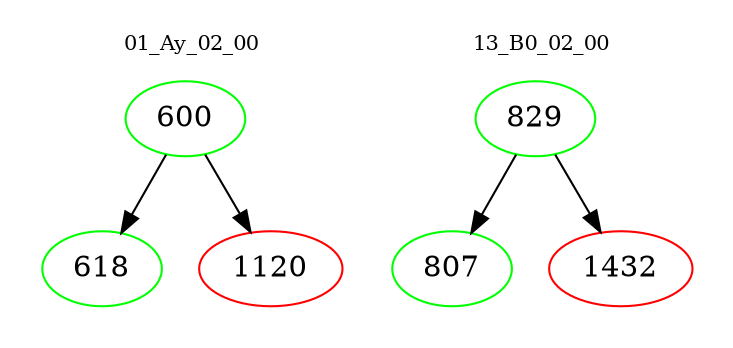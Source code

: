 digraph{
subgraph cluster_0 {
color = white
label = "01_Ay_02_00";
fontsize=10;
T0_600 [label="600", color="green"]
T0_600 -> T0_618 [color="black"]
T0_618 [label="618", color="green"]
T0_600 -> T0_1120 [color="black"]
T0_1120 [label="1120", color="red"]
}
subgraph cluster_1 {
color = white
label = "13_B0_02_00";
fontsize=10;
T1_829 [label="829", color="green"]
T1_829 -> T1_807 [color="black"]
T1_807 [label="807", color="green"]
T1_829 -> T1_1432 [color="black"]
T1_1432 [label="1432", color="red"]
}
}
